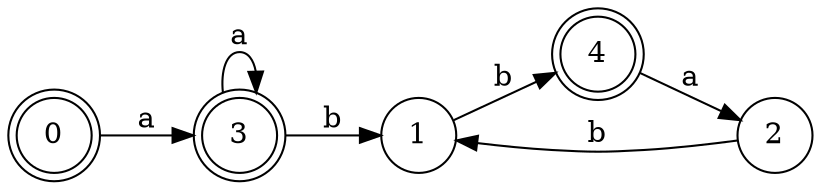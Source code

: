 digraph G {
node[shape=circle];rankdir=LR;0->3[label=a];0[shape=doublecircle];3->3[label=a];3[shape=doublecircle];3->1[label=b];3[shape=doublecircle];1->4[label=b];4->2[label=a];4[shape=doublecircle];2->1[label=b];}
